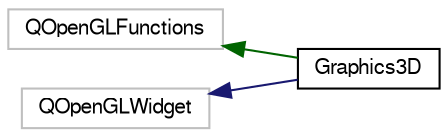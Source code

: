 digraph "Graphical Class Hierarchy"
{
  edge [fontname="FreeSans",fontsize="10",labelfontname="FreeSans",labelfontsize="10"];
  node [fontname="FreeSans",fontsize="10",shape=record];
  rankdir="LR";
  Node1 [label="QOpenGLFunctions",height=0.2,width=0.4,color="grey75", fillcolor="white", style="filled"];
  Node1 -> Node2 [dir="back",color="darkgreen",fontsize="10",style="solid",fontname="FreeSans"];
  Node2 [label="Graphics3D",height=0.2,width=0.4,color="black", fillcolor="white", style="filled",URL="$de/d6f/class_graphics3_d.html"];
  Node3 [label="QOpenGLWidget",height=0.2,width=0.4,color="grey75", fillcolor="white", style="filled"];
  Node3 -> Node2 [dir="back",color="midnightblue",fontsize="10",style="solid",fontname="FreeSans"];
}
